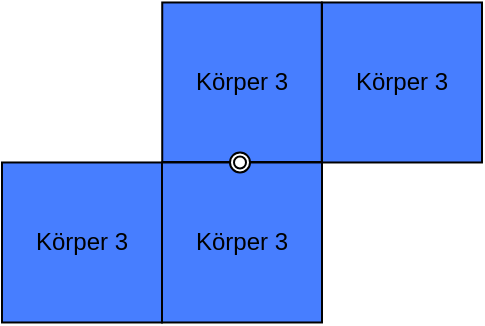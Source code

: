 <mxfile version="13.9.9" type="device"><diagram id="YP8HCZByZ7o0S7gkPHJ3" name="Seite-1"><mxGraphModel dx="1008" dy="474" grid="1" gridSize="10" guides="1" tooltips="1" connect="1" arrows="1" fold="1" page="1" pageScale="1" pageWidth="827" pageHeight="1169" math="0" shadow="0"><root><mxCell id="0"/><mxCell id="1" parent="0"/><mxCell id="zlYFZAPpnMLdOgCsJ8Bx-1" value="Körper 3" style="whiteSpace=wrap;html=1;aspect=fixed;colour=blue;fillColor=#477EFF;" parent="1" vertex="1"><mxGeometry x="324.12" y="200.24" width="79.76" height="79.76" as="geometry"/></mxCell><mxCell id="7axDO52Vp4Sx_b17NlEd-2" value="Körper 3" style="whiteSpace=wrap;html=1;aspect=fixed;colour=blue;fillColor=#477EFF;" vertex="1" parent="1"><mxGeometry x="324" y="280.24" width="80" height="80" as="geometry"/></mxCell><mxCell id="7axDO52Vp4Sx_b17NlEd-3" value="Körper 3" style="whiteSpace=wrap;html=1;aspect=fixed;colour=blue;fillColor=#477EFF;" vertex="1" parent="1"><mxGeometry x="244" y="280.24" width="80" height="80" as="geometry"/></mxCell><mxCell id="7axDO52Vp4Sx_b17NlEd-5" value="Körper 3" style="whiteSpace=wrap;html=1;aspect=fixed;colour=blue;fillColor=#477EFF;" vertex="1" parent="1"><mxGeometry x="404" y="200.24" width="80" height="80" as="geometry"/></mxCell><mxCell id="7axDO52Vp4Sx_b17NlEd-6" value="" style="ellipse;shape=doubleEllipse;whiteSpace=wrap;html=1;aspect=fixed;" vertex="1" parent="1"><mxGeometry x="358" y="275.24" width="10" height="10" as="geometry"/></mxCell></root></mxGraphModel></diagram></mxfile>